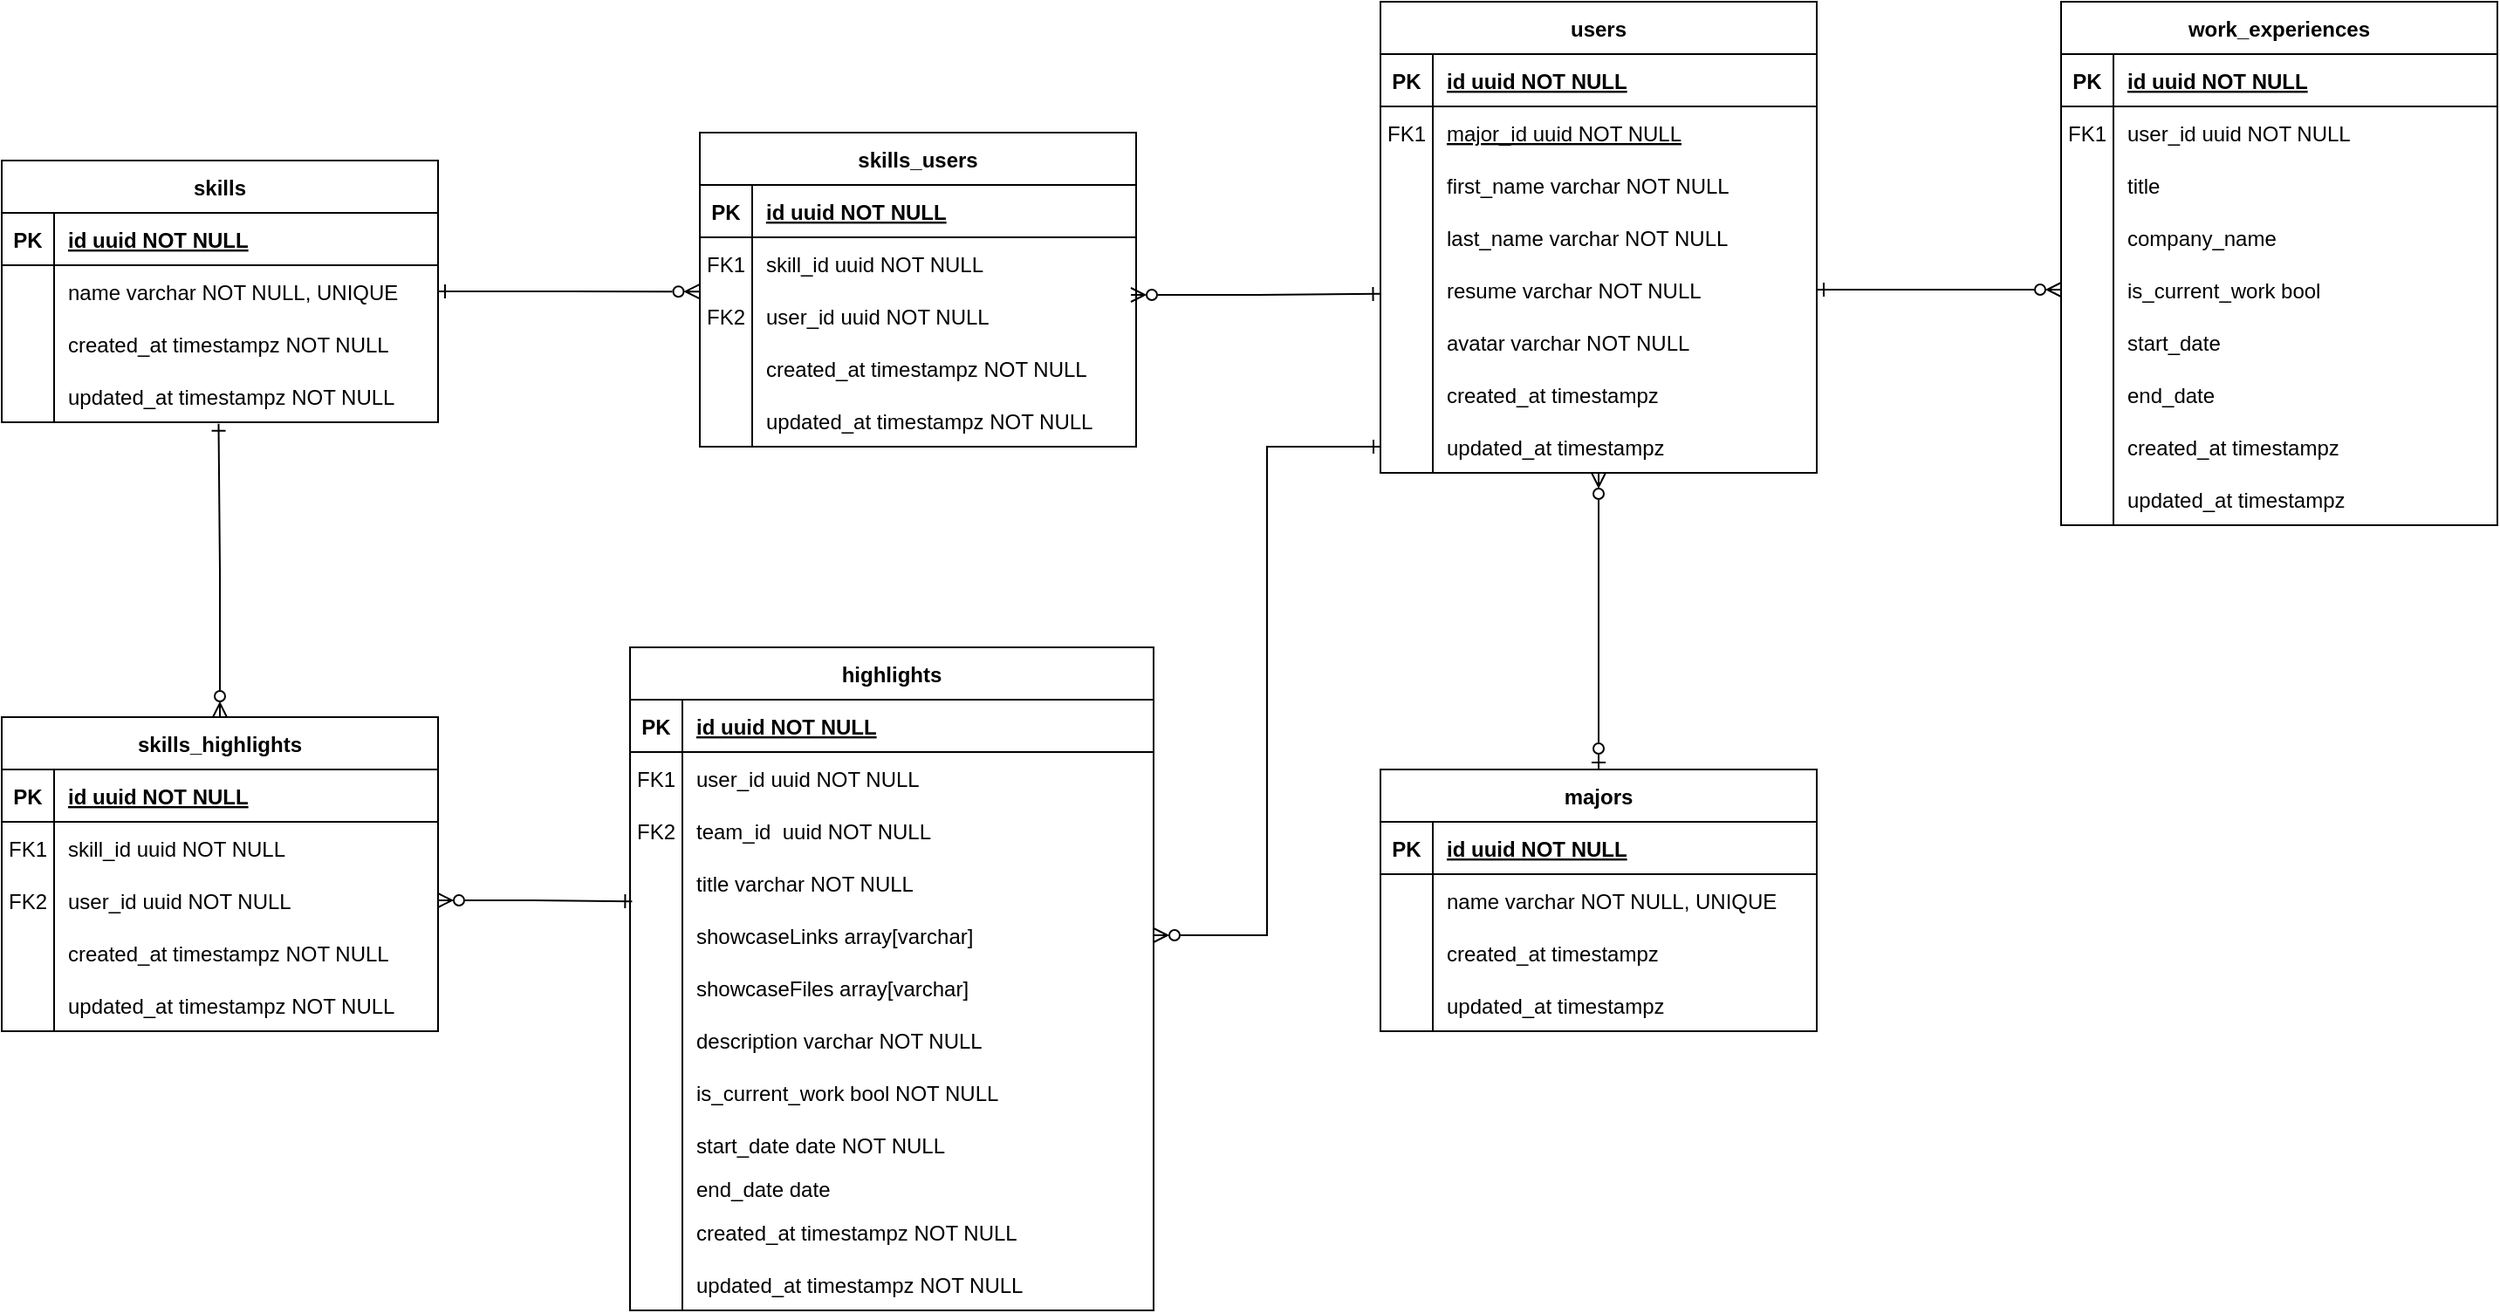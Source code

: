 <mxfile version="21.3.2" type="github">
  <diagram id="R2lEEEUBdFMjLlhIrx00" name="Page-1">
    <mxGraphModel dx="2302" dy="796" grid="1" gridSize="10" guides="1" tooltips="1" connect="1" arrows="1" fold="1" page="1" pageScale="1" pageWidth="850" pageHeight="1100" math="0" shadow="0" extFonts="Permanent Marker^https://fonts.googleapis.com/css?family=Permanent+Marker">
      <root>
        <mxCell id="0" />
        <mxCell id="1" parent="0" />
        <mxCell id="C-vyLk0tnHw3VtMMgP7b-23" value="users" style="shape=table;startSize=30;container=1;collapsible=1;childLayout=tableLayout;fixedRows=1;rowLines=0;fontStyle=1;align=center;resizeLast=1;" parent="1" vertex="1">
          <mxGeometry x="70" y="120" width="250" height="270" as="geometry" />
        </mxCell>
        <mxCell id="C-vyLk0tnHw3VtMMgP7b-24" value="" style="shape=partialRectangle;collapsible=0;dropTarget=0;pointerEvents=0;fillColor=none;points=[[0,0.5],[1,0.5]];portConstraint=eastwest;top=0;left=0;right=0;bottom=1;" parent="C-vyLk0tnHw3VtMMgP7b-23" vertex="1">
          <mxGeometry y="30" width="250" height="30" as="geometry" />
        </mxCell>
        <mxCell id="C-vyLk0tnHw3VtMMgP7b-25" value="PK" style="shape=partialRectangle;overflow=hidden;connectable=0;fillColor=none;top=0;left=0;bottom=0;right=0;fontStyle=1;" parent="C-vyLk0tnHw3VtMMgP7b-24" vertex="1">
          <mxGeometry width="30" height="30" as="geometry">
            <mxRectangle width="30" height="30" as="alternateBounds" />
          </mxGeometry>
        </mxCell>
        <mxCell id="C-vyLk0tnHw3VtMMgP7b-26" value="id uuid NOT NULL " style="shape=partialRectangle;overflow=hidden;connectable=0;fillColor=none;top=0;left=0;bottom=0;right=0;align=left;spacingLeft=6;fontStyle=5;" parent="C-vyLk0tnHw3VtMMgP7b-24" vertex="1">
          <mxGeometry x="30" width="220" height="30" as="geometry">
            <mxRectangle width="220" height="30" as="alternateBounds" />
          </mxGeometry>
        </mxCell>
        <mxCell id="C-vyLk0tnHw3VtMMgP7b-27" value="" style="shape=partialRectangle;collapsible=0;dropTarget=0;pointerEvents=0;fillColor=none;points=[[0,0.5],[1,0.5]];portConstraint=eastwest;top=0;left=0;right=0;bottom=0;" parent="C-vyLk0tnHw3VtMMgP7b-23" vertex="1">
          <mxGeometry y="60" width="250" height="30" as="geometry" />
        </mxCell>
        <mxCell id="C-vyLk0tnHw3VtMMgP7b-28" value="FK1" style="shape=partialRectangle;overflow=hidden;connectable=0;fillColor=none;top=0;left=0;bottom=0;right=0;" parent="C-vyLk0tnHw3VtMMgP7b-27" vertex="1">
          <mxGeometry width="30" height="30" as="geometry">
            <mxRectangle width="30" height="30" as="alternateBounds" />
          </mxGeometry>
        </mxCell>
        <mxCell id="C-vyLk0tnHw3VtMMgP7b-29" value="major_id uuid NOT NULL" style="shape=partialRectangle;overflow=hidden;connectable=0;fillColor=none;top=0;left=0;bottom=0;right=0;align=left;spacingLeft=6;fontStyle=4" parent="C-vyLk0tnHw3VtMMgP7b-27" vertex="1">
          <mxGeometry x="30" width="220" height="30" as="geometry">
            <mxRectangle width="220" height="30" as="alternateBounds" />
          </mxGeometry>
        </mxCell>
        <mxCell id="oxNqyyFU7LxyUwoNL6uG-31" value="" style="shape=partialRectangle;collapsible=0;dropTarget=0;pointerEvents=0;fillColor=none;points=[[0,0.5],[1,0.5]];portConstraint=eastwest;top=0;left=0;right=0;bottom=0;" parent="C-vyLk0tnHw3VtMMgP7b-23" vertex="1">
          <mxGeometry y="90" width="250" height="30" as="geometry" />
        </mxCell>
        <mxCell id="oxNqyyFU7LxyUwoNL6uG-32" value="" style="shape=partialRectangle;overflow=hidden;connectable=0;fillColor=none;top=0;left=0;bottom=0;right=0;" parent="oxNqyyFU7LxyUwoNL6uG-31" vertex="1">
          <mxGeometry width="30" height="30" as="geometry">
            <mxRectangle width="30" height="30" as="alternateBounds" />
          </mxGeometry>
        </mxCell>
        <mxCell id="oxNqyyFU7LxyUwoNL6uG-33" value="first_name varchar NOT NULL" style="shape=partialRectangle;overflow=hidden;connectable=0;fillColor=none;top=0;left=0;bottom=0;right=0;align=left;spacingLeft=6;" parent="oxNqyyFU7LxyUwoNL6uG-31" vertex="1">
          <mxGeometry x="30" width="220" height="30" as="geometry">
            <mxRectangle width="220" height="30" as="alternateBounds" />
          </mxGeometry>
        </mxCell>
        <mxCell id="oxNqyyFU7LxyUwoNL6uG-16" value="" style="shape=partialRectangle;collapsible=0;dropTarget=0;pointerEvents=0;fillColor=none;points=[[0,0.5],[1,0.5]];portConstraint=eastwest;top=0;left=0;right=0;bottom=0;" parent="C-vyLk0tnHw3VtMMgP7b-23" vertex="1">
          <mxGeometry y="120" width="250" height="30" as="geometry" />
        </mxCell>
        <mxCell id="oxNqyyFU7LxyUwoNL6uG-17" value="" style="shape=partialRectangle;overflow=hidden;connectable=0;fillColor=none;top=0;left=0;bottom=0;right=0;" parent="oxNqyyFU7LxyUwoNL6uG-16" vertex="1">
          <mxGeometry width="30" height="30" as="geometry">
            <mxRectangle width="30" height="30" as="alternateBounds" />
          </mxGeometry>
        </mxCell>
        <mxCell id="oxNqyyFU7LxyUwoNL6uG-18" value="last_name varchar NOT NULL" style="shape=partialRectangle;overflow=hidden;connectable=0;fillColor=none;top=0;left=0;bottom=0;right=0;align=left;spacingLeft=6;" parent="oxNqyyFU7LxyUwoNL6uG-16" vertex="1">
          <mxGeometry x="30" width="220" height="30" as="geometry">
            <mxRectangle width="220" height="30" as="alternateBounds" />
          </mxGeometry>
        </mxCell>
        <mxCell id="oxNqyyFU7LxyUwoNL6uG-19" value="" style="shape=partialRectangle;collapsible=0;dropTarget=0;pointerEvents=0;fillColor=none;points=[[0,0.5],[1,0.5]];portConstraint=eastwest;top=0;left=0;right=0;bottom=0;" parent="C-vyLk0tnHw3VtMMgP7b-23" vertex="1">
          <mxGeometry y="150" width="250" height="30" as="geometry" />
        </mxCell>
        <mxCell id="oxNqyyFU7LxyUwoNL6uG-20" value="" style="shape=partialRectangle;overflow=hidden;connectable=0;fillColor=none;top=0;left=0;bottom=0;right=0;" parent="oxNqyyFU7LxyUwoNL6uG-19" vertex="1">
          <mxGeometry width="30" height="30" as="geometry">
            <mxRectangle width="30" height="30" as="alternateBounds" />
          </mxGeometry>
        </mxCell>
        <mxCell id="oxNqyyFU7LxyUwoNL6uG-21" value="resume varchar NOT NULL" style="shape=partialRectangle;overflow=hidden;connectable=0;fillColor=none;top=0;left=0;bottom=0;right=0;align=left;spacingLeft=6;" parent="oxNqyyFU7LxyUwoNL6uG-19" vertex="1">
          <mxGeometry x="30" width="220" height="30" as="geometry">
            <mxRectangle width="220" height="30" as="alternateBounds" />
          </mxGeometry>
        </mxCell>
        <mxCell id="oxNqyyFU7LxyUwoNL6uG-22" value="" style="shape=partialRectangle;collapsible=0;dropTarget=0;pointerEvents=0;fillColor=none;points=[[0,0.5],[1,0.5]];portConstraint=eastwest;top=0;left=0;right=0;bottom=0;" parent="C-vyLk0tnHw3VtMMgP7b-23" vertex="1">
          <mxGeometry y="180" width="250" height="30" as="geometry" />
        </mxCell>
        <mxCell id="oxNqyyFU7LxyUwoNL6uG-23" value="" style="shape=partialRectangle;overflow=hidden;connectable=0;fillColor=none;top=0;left=0;bottom=0;right=0;" parent="oxNqyyFU7LxyUwoNL6uG-22" vertex="1">
          <mxGeometry width="30" height="30" as="geometry">
            <mxRectangle width="30" height="30" as="alternateBounds" />
          </mxGeometry>
        </mxCell>
        <mxCell id="oxNqyyFU7LxyUwoNL6uG-24" value="avatar varchar NOT NULL" style="shape=partialRectangle;overflow=hidden;connectable=0;fillColor=none;top=0;left=0;bottom=0;right=0;align=left;spacingLeft=6;" parent="oxNqyyFU7LxyUwoNL6uG-22" vertex="1">
          <mxGeometry x="30" width="220" height="30" as="geometry">
            <mxRectangle width="220" height="30" as="alternateBounds" />
          </mxGeometry>
        </mxCell>
        <mxCell id="oxNqyyFU7LxyUwoNL6uG-25" value="" style="shape=partialRectangle;collapsible=0;dropTarget=0;pointerEvents=0;fillColor=none;points=[[0,0.5],[1,0.5]];portConstraint=eastwest;top=0;left=0;right=0;bottom=0;" parent="C-vyLk0tnHw3VtMMgP7b-23" vertex="1">
          <mxGeometry y="210" width="250" height="30" as="geometry" />
        </mxCell>
        <mxCell id="oxNqyyFU7LxyUwoNL6uG-26" value="" style="shape=partialRectangle;overflow=hidden;connectable=0;fillColor=none;top=0;left=0;bottom=0;right=0;" parent="oxNqyyFU7LxyUwoNL6uG-25" vertex="1">
          <mxGeometry width="30" height="30" as="geometry">
            <mxRectangle width="30" height="30" as="alternateBounds" />
          </mxGeometry>
        </mxCell>
        <mxCell id="oxNqyyFU7LxyUwoNL6uG-27" value="created_at timestampz" style="shape=partialRectangle;overflow=hidden;connectable=0;fillColor=none;top=0;left=0;bottom=0;right=0;align=left;spacingLeft=6;" parent="oxNqyyFU7LxyUwoNL6uG-25" vertex="1">
          <mxGeometry x="30" width="220" height="30" as="geometry">
            <mxRectangle width="220" height="30" as="alternateBounds" />
          </mxGeometry>
        </mxCell>
        <mxCell id="oxNqyyFU7LxyUwoNL6uG-28" value="" style="shape=partialRectangle;collapsible=0;dropTarget=0;pointerEvents=0;fillColor=none;points=[[0,0.5],[1,0.5]];portConstraint=eastwest;top=0;left=0;right=0;bottom=0;" parent="C-vyLk0tnHw3VtMMgP7b-23" vertex="1">
          <mxGeometry y="240" width="250" height="30" as="geometry" />
        </mxCell>
        <mxCell id="oxNqyyFU7LxyUwoNL6uG-29" value="" style="shape=partialRectangle;overflow=hidden;connectable=0;fillColor=none;top=0;left=0;bottom=0;right=0;" parent="oxNqyyFU7LxyUwoNL6uG-28" vertex="1">
          <mxGeometry width="30" height="30" as="geometry">
            <mxRectangle width="30" height="30" as="alternateBounds" />
          </mxGeometry>
        </mxCell>
        <mxCell id="oxNqyyFU7LxyUwoNL6uG-30" value="updated_at timestampz" style="shape=partialRectangle;overflow=hidden;connectable=0;fillColor=none;top=0;left=0;bottom=0;right=0;align=left;spacingLeft=6;" parent="oxNqyyFU7LxyUwoNL6uG-28" vertex="1">
          <mxGeometry x="30" width="220" height="30" as="geometry">
            <mxRectangle width="220" height="30" as="alternateBounds" />
          </mxGeometry>
        </mxCell>
        <mxCell id="oxNqyyFU7LxyUwoNL6uG-8" style="edgeStyle=orthogonalEdgeStyle;rounded=0;orthogonalLoop=1;jettySize=auto;html=1;exitX=0.5;exitY=0;exitDx=0;exitDy=0;entryX=0.5;entryY=1;entryDx=0;entryDy=0;endArrow=ERzeroToMany;endFill=0;startArrow=ERzeroToOne;startFill=0;" parent="1" source="oxNqyyFU7LxyUwoNL6uG-1" target="C-vyLk0tnHw3VtMMgP7b-23" edge="1">
          <mxGeometry relative="1" as="geometry" />
        </mxCell>
        <mxCell id="oxNqyyFU7LxyUwoNL6uG-1" value="majors" style="shape=table;startSize=30;container=1;collapsible=1;childLayout=tableLayout;fixedRows=1;rowLines=0;fontStyle=1;align=center;resizeLast=1;" parent="1" vertex="1">
          <mxGeometry x="70" y="560" width="250" height="150" as="geometry" />
        </mxCell>
        <mxCell id="oxNqyyFU7LxyUwoNL6uG-2" value="" style="shape=partialRectangle;collapsible=0;dropTarget=0;pointerEvents=0;fillColor=none;points=[[0,0.5],[1,0.5]];portConstraint=eastwest;top=0;left=0;right=0;bottom=1;" parent="oxNqyyFU7LxyUwoNL6uG-1" vertex="1">
          <mxGeometry y="30" width="250" height="30" as="geometry" />
        </mxCell>
        <mxCell id="oxNqyyFU7LxyUwoNL6uG-3" value="PK" style="shape=partialRectangle;overflow=hidden;connectable=0;fillColor=none;top=0;left=0;bottom=0;right=0;fontStyle=1;" parent="oxNqyyFU7LxyUwoNL6uG-2" vertex="1">
          <mxGeometry width="30" height="30" as="geometry">
            <mxRectangle width="30" height="30" as="alternateBounds" />
          </mxGeometry>
        </mxCell>
        <mxCell id="oxNqyyFU7LxyUwoNL6uG-4" value="id uuid NOT NULL " style="shape=partialRectangle;overflow=hidden;connectable=0;fillColor=none;top=0;left=0;bottom=0;right=0;align=left;spacingLeft=6;fontStyle=5;" parent="oxNqyyFU7LxyUwoNL6uG-2" vertex="1">
          <mxGeometry x="30" width="220" height="30" as="geometry">
            <mxRectangle width="220" height="30" as="alternateBounds" />
          </mxGeometry>
        </mxCell>
        <mxCell id="oxNqyyFU7LxyUwoNL6uG-5" value="" style="shape=partialRectangle;collapsible=0;dropTarget=0;pointerEvents=0;fillColor=none;points=[[0,0.5],[1,0.5]];portConstraint=eastwest;top=0;left=0;right=0;bottom=0;" parent="oxNqyyFU7LxyUwoNL6uG-1" vertex="1">
          <mxGeometry y="60" width="250" height="30" as="geometry" />
        </mxCell>
        <mxCell id="oxNqyyFU7LxyUwoNL6uG-6" value="" style="shape=partialRectangle;overflow=hidden;connectable=0;fillColor=none;top=0;left=0;bottom=0;right=0;" parent="oxNqyyFU7LxyUwoNL6uG-5" vertex="1">
          <mxGeometry width="30" height="30" as="geometry">
            <mxRectangle width="30" height="30" as="alternateBounds" />
          </mxGeometry>
        </mxCell>
        <mxCell id="oxNqyyFU7LxyUwoNL6uG-7" value="name varchar NOT NULL, UNIQUE" style="shape=partialRectangle;overflow=hidden;connectable=0;fillColor=none;top=0;left=0;bottom=0;right=0;align=left;spacingLeft=6;" parent="oxNqyyFU7LxyUwoNL6uG-5" vertex="1">
          <mxGeometry x="30" width="220" height="30" as="geometry">
            <mxRectangle width="220" height="30" as="alternateBounds" />
          </mxGeometry>
        </mxCell>
        <mxCell id="oxNqyyFU7LxyUwoNL6uG-34" value="" style="shape=partialRectangle;collapsible=0;dropTarget=0;pointerEvents=0;fillColor=none;points=[[0,0.5],[1,0.5]];portConstraint=eastwest;top=0;left=0;right=0;bottom=0;" parent="oxNqyyFU7LxyUwoNL6uG-1" vertex="1">
          <mxGeometry y="90" width="250" height="30" as="geometry" />
        </mxCell>
        <mxCell id="oxNqyyFU7LxyUwoNL6uG-35" value="" style="shape=partialRectangle;overflow=hidden;connectable=0;fillColor=none;top=0;left=0;bottom=0;right=0;" parent="oxNqyyFU7LxyUwoNL6uG-34" vertex="1">
          <mxGeometry width="30" height="30" as="geometry">
            <mxRectangle width="30" height="30" as="alternateBounds" />
          </mxGeometry>
        </mxCell>
        <mxCell id="oxNqyyFU7LxyUwoNL6uG-36" value="created_at timestampz" style="shape=partialRectangle;overflow=hidden;connectable=0;fillColor=none;top=0;left=0;bottom=0;right=0;align=left;spacingLeft=6;" parent="oxNqyyFU7LxyUwoNL6uG-34" vertex="1">
          <mxGeometry x="30" width="220" height="30" as="geometry">
            <mxRectangle width="220" height="30" as="alternateBounds" />
          </mxGeometry>
        </mxCell>
        <mxCell id="oxNqyyFU7LxyUwoNL6uG-37" value="" style="shape=partialRectangle;collapsible=0;dropTarget=0;pointerEvents=0;fillColor=none;points=[[0,0.5],[1,0.5]];portConstraint=eastwest;top=0;left=0;right=0;bottom=0;" parent="oxNqyyFU7LxyUwoNL6uG-1" vertex="1">
          <mxGeometry y="120" width="250" height="30" as="geometry" />
        </mxCell>
        <mxCell id="oxNqyyFU7LxyUwoNL6uG-38" value="" style="shape=partialRectangle;overflow=hidden;connectable=0;fillColor=none;top=0;left=0;bottom=0;right=0;" parent="oxNqyyFU7LxyUwoNL6uG-37" vertex="1">
          <mxGeometry width="30" height="30" as="geometry">
            <mxRectangle width="30" height="30" as="alternateBounds" />
          </mxGeometry>
        </mxCell>
        <mxCell id="oxNqyyFU7LxyUwoNL6uG-39" value="updated_at timestampz" style="shape=partialRectangle;overflow=hidden;connectable=0;fillColor=none;top=0;left=0;bottom=0;right=0;align=left;spacingLeft=6;" parent="oxNqyyFU7LxyUwoNL6uG-37" vertex="1">
          <mxGeometry x="30" width="220" height="30" as="geometry">
            <mxRectangle width="220" height="30" as="alternateBounds" />
          </mxGeometry>
        </mxCell>
        <mxCell id="oxNqyyFU7LxyUwoNL6uG-13" value="" style="shape=partialRectangle;collapsible=0;dropTarget=0;pointerEvents=0;fillColor=none;points=[[0,0.5],[1,0.5]];portConstraint=eastwest;top=0;left=0;right=0;bottom=0;" parent="1" vertex="1">
          <mxGeometry x="70" y="210" width="250" height="30" as="geometry" />
        </mxCell>
        <mxCell id="oxNqyyFU7LxyUwoNL6uG-14" value="" style="shape=partialRectangle;overflow=hidden;connectable=0;fillColor=none;top=0;left=0;bottom=0;right=0;" parent="oxNqyyFU7LxyUwoNL6uG-13" vertex="1">
          <mxGeometry width="30" height="30" as="geometry">
            <mxRectangle width="30" height="30" as="alternateBounds" />
          </mxGeometry>
        </mxCell>
        <mxCell id="oxNqyyFU7LxyUwoNL6uG-40" value="work_experiences" style="shape=table;startSize=30;container=1;collapsible=1;childLayout=tableLayout;fixedRows=1;rowLines=0;fontStyle=1;align=center;resizeLast=1;" parent="1" vertex="1">
          <mxGeometry x="460" y="120" width="250" height="300" as="geometry" />
        </mxCell>
        <mxCell id="oxNqyyFU7LxyUwoNL6uG-41" value="" style="shape=partialRectangle;collapsible=0;dropTarget=0;pointerEvents=0;fillColor=none;points=[[0,0.5],[1,0.5]];portConstraint=eastwest;top=0;left=0;right=0;bottom=1;" parent="oxNqyyFU7LxyUwoNL6uG-40" vertex="1">
          <mxGeometry y="30" width="250" height="30" as="geometry" />
        </mxCell>
        <mxCell id="oxNqyyFU7LxyUwoNL6uG-42" value="PK" style="shape=partialRectangle;overflow=hidden;connectable=0;fillColor=none;top=0;left=0;bottom=0;right=0;fontStyle=1;" parent="oxNqyyFU7LxyUwoNL6uG-41" vertex="1">
          <mxGeometry width="30" height="30" as="geometry">
            <mxRectangle width="30" height="30" as="alternateBounds" />
          </mxGeometry>
        </mxCell>
        <mxCell id="oxNqyyFU7LxyUwoNL6uG-43" value="id uuid NOT NULL " style="shape=partialRectangle;overflow=hidden;connectable=0;fillColor=none;top=0;left=0;bottom=0;right=0;align=left;spacingLeft=6;fontStyle=5;" parent="oxNqyyFU7LxyUwoNL6uG-41" vertex="1">
          <mxGeometry x="30" width="220" height="30" as="geometry">
            <mxRectangle width="220" height="30" as="alternateBounds" />
          </mxGeometry>
        </mxCell>
        <mxCell id="oxNqyyFU7LxyUwoNL6uG-44" value="" style="shape=partialRectangle;collapsible=0;dropTarget=0;pointerEvents=0;fillColor=none;points=[[0,0.5],[1,0.5]];portConstraint=eastwest;top=0;left=0;right=0;bottom=0;" parent="oxNqyyFU7LxyUwoNL6uG-40" vertex="1">
          <mxGeometry y="60" width="250" height="30" as="geometry" />
        </mxCell>
        <mxCell id="oxNqyyFU7LxyUwoNL6uG-45" value="FK1" style="shape=partialRectangle;overflow=hidden;connectable=0;fillColor=none;top=0;left=0;bottom=0;right=0;" parent="oxNqyyFU7LxyUwoNL6uG-44" vertex="1">
          <mxGeometry width="30" height="30" as="geometry">
            <mxRectangle width="30" height="30" as="alternateBounds" />
          </mxGeometry>
        </mxCell>
        <mxCell id="oxNqyyFU7LxyUwoNL6uG-46" value="user_id uuid NOT NULL" style="shape=partialRectangle;overflow=hidden;connectable=0;fillColor=none;top=0;left=0;bottom=0;right=0;align=left;spacingLeft=6;" parent="oxNqyyFU7LxyUwoNL6uG-44" vertex="1">
          <mxGeometry x="30" width="220" height="30" as="geometry">
            <mxRectangle width="220" height="30" as="alternateBounds" />
          </mxGeometry>
        </mxCell>
        <mxCell id="oxNqyyFU7LxyUwoNL6uG-53" value="" style="shape=partialRectangle;collapsible=0;dropTarget=0;pointerEvents=0;fillColor=none;points=[[0,0.5],[1,0.5]];portConstraint=eastwest;top=0;left=0;right=0;bottom=0;" parent="oxNqyyFU7LxyUwoNL6uG-40" vertex="1">
          <mxGeometry y="90" width="250" height="30" as="geometry" />
        </mxCell>
        <mxCell id="oxNqyyFU7LxyUwoNL6uG-54" value="" style="shape=partialRectangle;overflow=hidden;connectable=0;fillColor=none;top=0;left=0;bottom=0;right=0;" parent="oxNqyyFU7LxyUwoNL6uG-53" vertex="1">
          <mxGeometry width="30" height="30" as="geometry">
            <mxRectangle width="30" height="30" as="alternateBounds" />
          </mxGeometry>
        </mxCell>
        <mxCell id="oxNqyyFU7LxyUwoNL6uG-55" value="title " style="shape=partialRectangle;overflow=hidden;connectable=0;fillColor=none;top=0;left=0;bottom=0;right=0;align=left;spacingLeft=6;" parent="oxNqyyFU7LxyUwoNL6uG-53" vertex="1">
          <mxGeometry x="30" width="220" height="30" as="geometry">
            <mxRectangle width="220" height="30" as="alternateBounds" />
          </mxGeometry>
        </mxCell>
        <mxCell id="oxNqyyFU7LxyUwoNL6uG-56" value="" style="shape=partialRectangle;collapsible=0;dropTarget=0;pointerEvents=0;fillColor=none;points=[[0,0.5],[1,0.5]];portConstraint=eastwest;top=0;left=0;right=0;bottom=0;" parent="oxNqyyFU7LxyUwoNL6uG-40" vertex="1">
          <mxGeometry y="120" width="250" height="30" as="geometry" />
        </mxCell>
        <mxCell id="oxNqyyFU7LxyUwoNL6uG-57" value="" style="shape=partialRectangle;overflow=hidden;connectable=0;fillColor=none;top=0;left=0;bottom=0;right=0;" parent="oxNqyyFU7LxyUwoNL6uG-56" vertex="1">
          <mxGeometry width="30" height="30" as="geometry">
            <mxRectangle width="30" height="30" as="alternateBounds" />
          </mxGeometry>
        </mxCell>
        <mxCell id="oxNqyyFU7LxyUwoNL6uG-58" value="company_name" style="shape=partialRectangle;overflow=hidden;connectable=0;fillColor=none;top=0;left=0;bottom=0;right=0;align=left;spacingLeft=6;" parent="oxNqyyFU7LxyUwoNL6uG-56" vertex="1">
          <mxGeometry x="30" width="220" height="30" as="geometry">
            <mxRectangle width="220" height="30" as="alternateBounds" />
          </mxGeometry>
        </mxCell>
        <mxCell id="oxNqyyFU7LxyUwoNL6uG-59" value="" style="shape=partialRectangle;collapsible=0;dropTarget=0;pointerEvents=0;fillColor=none;points=[[0,0.5],[1,0.5]];portConstraint=eastwest;top=0;left=0;right=0;bottom=0;" parent="oxNqyyFU7LxyUwoNL6uG-40" vertex="1">
          <mxGeometry y="150" width="250" height="30" as="geometry" />
        </mxCell>
        <mxCell id="oxNqyyFU7LxyUwoNL6uG-60" value="" style="shape=partialRectangle;overflow=hidden;connectable=0;fillColor=none;top=0;left=0;bottom=0;right=0;" parent="oxNqyyFU7LxyUwoNL6uG-59" vertex="1">
          <mxGeometry width="30" height="30" as="geometry">
            <mxRectangle width="30" height="30" as="alternateBounds" />
          </mxGeometry>
        </mxCell>
        <mxCell id="oxNqyyFU7LxyUwoNL6uG-61" value="is_current_work bool" style="shape=partialRectangle;overflow=hidden;connectable=0;fillColor=none;top=0;left=0;bottom=0;right=0;align=left;spacingLeft=6;" parent="oxNqyyFU7LxyUwoNL6uG-59" vertex="1">
          <mxGeometry x="30" width="220" height="30" as="geometry">
            <mxRectangle width="220" height="30" as="alternateBounds" />
          </mxGeometry>
        </mxCell>
        <mxCell id="oxNqyyFU7LxyUwoNL6uG-62" value="" style="shape=partialRectangle;collapsible=0;dropTarget=0;pointerEvents=0;fillColor=none;points=[[0,0.5],[1,0.5]];portConstraint=eastwest;top=0;left=0;right=0;bottom=0;" parent="oxNqyyFU7LxyUwoNL6uG-40" vertex="1">
          <mxGeometry y="180" width="250" height="30" as="geometry" />
        </mxCell>
        <mxCell id="oxNqyyFU7LxyUwoNL6uG-63" value="" style="shape=partialRectangle;overflow=hidden;connectable=0;fillColor=none;top=0;left=0;bottom=0;right=0;" parent="oxNqyyFU7LxyUwoNL6uG-62" vertex="1">
          <mxGeometry width="30" height="30" as="geometry">
            <mxRectangle width="30" height="30" as="alternateBounds" />
          </mxGeometry>
        </mxCell>
        <mxCell id="oxNqyyFU7LxyUwoNL6uG-64" value="start_date" style="shape=partialRectangle;overflow=hidden;connectable=0;fillColor=none;top=0;left=0;bottom=0;right=0;align=left;spacingLeft=6;" parent="oxNqyyFU7LxyUwoNL6uG-62" vertex="1">
          <mxGeometry x="30" width="220" height="30" as="geometry">
            <mxRectangle width="220" height="30" as="alternateBounds" />
          </mxGeometry>
        </mxCell>
        <mxCell id="oxNqyyFU7LxyUwoNL6uG-65" value="" style="shape=partialRectangle;collapsible=0;dropTarget=0;pointerEvents=0;fillColor=none;points=[[0,0.5],[1,0.5]];portConstraint=eastwest;top=0;left=0;right=0;bottom=0;" parent="oxNqyyFU7LxyUwoNL6uG-40" vertex="1">
          <mxGeometry y="210" width="250" height="30" as="geometry" />
        </mxCell>
        <mxCell id="oxNqyyFU7LxyUwoNL6uG-66" value="" style="shape=partialRectangle;overflow=hidden;connectable=0;fillColor=none;top=0;left=0;bottom=0;right=0;" parent="oxNqyyFU7LxyUwoNL6uG-65" vertex="1">
          <mxGeometry width="30" height="30" as="geometry">
            <mxRectangle width="30" height="30" as="alternateBounds" />
          </mxGeometry>
        </mxCell>
        <mxCell id="oxNqyyFU7LxyUwoNL6uG-67" value="end_date" style="shape=partialRectangle;overflow=hidden;connectable=0;fillColor=none;top=0;left=0;bottom=0;right=0;align=left;spacingLeft=6;" parent="oxNqyyFU7LxyUwoNL6uG-65" vertex="1">
          <mxGeometry x="30" width="220" height="30" as="geometry">
            <mxRectangle width="220" height="30" as="alternateBounds" />
          </mxGeometry>
        </mxCell>
        <mxCell id="oxNqyyFU7LxyUwoNL6uG-47" value="" style="shape=partialRectangle;collapsible=0;dropTarget=0;pointerEvents=0;fillColor=none;points=[[0,0.5],[1,0.5]];portConstraint=eastwest;top=0;left=0;right=0;bottom=0;" parent="oxNqyyFU7LxyUwoNL6uG-40" vertex="1">
          <mxGeometry y="240" width="250" height="30" as="geometry" />
        </mxCell>
        <mxCell id="oxNqyyFU7LxyUwoNL6uG-48" value="" style="shape=partialRectangle;overflow=hidden;connectable=0;fillColor=none;top=0;left=0;bottom=0;right=0;" parent="oxNqyyFU7LxyUwoNL6uG-47" vertex="1">
          <mxGeometry width="30" height="30" as="geometry">
            <mxRectangle width="30" height="30" as="alternateBounds" />
          </mxGeometry>
        </mxCell>
        <mxCell id="oxNqyyFU7LxyUwoNL6uG-49" value="created_at timestampz" style="shape=partialRectangle;overflow=hidden;connectable=0;fillColor=none;top=0;left=0;bottom=0;right=0;align=left;spacingLeft=6;" parent="oxNqyyFU7LxyUwoNL6uG-47" vertex="1">
          <mxGeometry x="30" width="220" height="30" as="geometry">
            <mxRectangle width="220" height="30" as="alternateBounds" />
          </mxGeometry>
        </mxCell>
        <mxCell id="oxNqyyFU7LxyUwoNL6uG-50" value="" style="shape=partialRectangle;collapsible=0;dropTarget=0;pointerEvents=0;fillColor=none;points=[[0,0.5],[1,0.5]];portConstraint=eastwest;top=0;left=0;right=0;bottom=0;" parent="oxNqyyFU7LxyUwoNL6uG-40" vertex="1">
          <mxGeometry y="270" width="250" height="30" as="geometry" />
        </mxCell>
        <mxCell id="oxNqyyFU7LxyUwoNL6uG-51" value="" style="shape=partialRectangle;overflow=hidden;connectable=0;fillColor=none;top=0;left=0;bottom=0;right=0;" parent="oxNqyyFU7LxyUwoNL6uG-50" vertex="1">
          <mxGeometry width="30" height="30" as="geometry">
            <mxRectangle width="30" height="30" as="alternateBounds" />
          </mxGeometry>
        </mxCell>
        <mxCell id="oxNqyyFU7LxyUwoNL6uG-52" value="updated_at timestampz" style="shape=partialRectangle;overflow=hidden;connectable=0;fillColor=none;top=0;left=0;bottom=0;right=0;align=left;spacingLeft=6;" parent="oxNqyyFU7LxyUwoNL6uG-50" vertex="1">
          <mxGeometry x="30" width="220" height="30" as="geometry">
            <mxRectangle width="220" height="30" as="alternateBounds" />
          </mxGeometry>
        </mxCell>
        <mxCell id="1kd2s9Zf8NLZzfcmTNfR-14" value="skills" style="shape=table;startSize=30;container=1;collapsible=1;childLayout=tableLayout;fixedRows=1;rowLines=0;fontStyle=1;align=center;resizeLast=1;" vertex="1" parent="1">
          <mxGeometry x="-720" y="211" width="250" height="150" as="geometry" />
        </mxCell>
        <mxCell id="1kd2s9Zf8NLZzfcmTNfR-15" value="" style="shape=partialRectangle;collapsible=0;dropTarget=0;pointerEvents=0;fillColor=none;points=[[0,0.5],[1,0.5]];portConstraint=eastwest;top=0;left=0;right=0;bottom=1;" vertex="1" parent="1kd2s9Zf8NLZzfcmTNfR-14">
          <mxGeometry y="30" width="250" height="30" as="geometry" />
        </mxCell>
        <mxCell id="1kd2s9Zf8NLZzfcmTNfR-16" value="PK" style="shape=partialRectangle;overflow=hidden;connectable=0;fillColor=none;top=0;left=0;bottom=0;right=0;fontStyle=1;" vertex="1" parent="1kd2s9Zf8NLZzfcmTNfR-15">
          <mxGeometry width="30" height="30" as="geometry">
            <mxRectangle width="30" height="30" as="alternateBounds" />
          </mxGeometry>
        </mxCell>
        <mxCell id="1kd2s9Zf8NLZzfcmTNfR-17" value="id uuid NOT NULL " style="shape=partialRectangle;overflow=hidden;connectable=0;fillColor=none;top=0;left=0;bottom=0;right=0;align=left;spacingLeft=6;fontStyle=5;" vertex="1" parent="1kd2s9Zf8NLZzfcmTNfR-15">
          <mxGeometry x="30" width="220" height="30" as="geometry">
            <mxRectangle width="220" height="30" as="alternateBounds" />
          </mxGeometry>
        </mxCell>
        <mxCell id="1kd2s9Zf8NLZzfcmTNfR-18" value="" style="shape=partialRectangle;collapsible=0;dropTarget=0;pointerEvents=0;fillColor=none;points=[[0,0.5],[1,0.5]];portConstraint=eastwest;top=0;left=0;right=0;bottom=0;" vertex="1" parent="1kd2s9Zf8NLZzfcmTNfR-14">
          <mxGeometry y="60" width="250" height="30" as="geometry" />
        </mxCell>
        <mxCell id="1kd2s9Zf8NLZzfcmTNfR-19" value="" style="shape=partialRectangle;overflow=hidden;connectable=0;fillColor=none;top=0;left=0;bottom=0;right=0;" vertex="1" parent="1kd2s9Zf8NLZzfcmTNfR-18">
          <mxGeometry width="30" height="30" as="geometry">
            <mxRectangle width="30" height="30" as="alternateBounds" />
          </mxGeometry>
        </mxCell>
        <mxCell id="1kd2s9Zf8NLZzfcmTNfR-20" value="name varchar NOT NULL, UNIQUE" style="shape=partialRectangle;overflow=hidden;connectable=0;fillColor=none;top=0;left=0;bottom=0;right=0;align=left;spacingLeft=6;" vertex="1" parent="1kd2s9Zf8NLZzfcmTNfR-18">
          <mxGeometry x="30" width="220" height="30" as="geometry">
            <mxRectangle width="220" height="30" as="alternateBounds" />
          </mxGeometry>
        </mxCell>
        <mxCell id="1kd2s9Zf8NLZzfcmTNfR-21" value="" style="shape=partialRectangle;collapsible=0;dropTarget=0;pointerEvents=0;fillColor=none;points=[[0,0.5],[1,0.5]];portConstraint=eastwest;top=0;left=0;right=0;bottom=0;" vertex="1" parent="1kd2s9Zf8NLZzfcmTNfR-14">
          <mxGeometry y="90" width="250" height="30" as="geometry" />
        </mxCell>
        <mxCell id="1kd2s9Zf8NLZzfcmTNfR-22" value="" style="shape=partialRectangle;overflow=hidden;connectable=0;fillColor=none;top=0;left=0;bottom=0;right=0;" vertex="1" parent="1kd2s9Zf8NLZzfcmTNfR-21">
          <mxGeometry width="30" height="30" as="geometry">
            <mxRectangle width="30" height="30" as="alternateBounds" />
          </mxGeometry>
        </mxCell>
        <mxCell id="1kd2s9Zf8NLZzfcmTNfR-23" value="created_at timestampz NOT NULL" style="shape=partialRectangle;overflow=hidden;connectable=0;fillColor=none;top=0;left=0;bottom=0;right=0;align=left;spacingLeft=6;" vertex="1" parent="1kd2s9Zf8NLZzfcmTNfR-21">
          <mxGeometry x="30" width="220" height="30" as="geometry">
            <mxRectangle width="220" height="30" as="alternateBounds" />
          </mxGeometry>
        </mxCell>
        <mxCell id="1kd2s9Zf8NLZzfcmTNfR-24" value="" style="shape=partialRectangle;collapsible=0;dropTarget=0;pointerEvents=0;fillColor=none;points=[[0,0.5],[1,0.5]];portConstraint=eastwest;top=0;left=0;right=0;bottom=0;" vertex="1" parent="1kd2s9Zf8NLZzfcmTNfR-14">
          <mxGeometry y="120" width="250" height="30" as="geometry" />
        </mxCell>
        <mxCell id="1kd2s9Zf8NLZzfcmTNfR-25" value="" style="shape=partialRectangle;overflow=hidden;connectable=0;fillColor=none;top=0;left=0;bottom=0;right=0;" vertex="1" parent="1kd2s9Zf8NLZzfcmTNfR-24">
          <mxGeometry width="30" height="30" as="geometry">
            <mxRectangle width="30" height="30" as="alternateBounds" />
          </mxGeometry>
        </mxCell>
        <mxCell id="1kd2s9Zf8NLZzfcmTNfR-26" value="updated_at timestampz NOT NULL" style="shape=partialRectangle;overflow=hidden;connectable=0;fillColor=none;top=0;left=0;bottom=0;right=0;align=left;spacingLeft=6;" vertex="1" parent="1kd2s9Zf8NLZzfcmTNfR-24">
          <mxGeometry x="30" width="220" height="30" as="geometry">
            <mxRectangle width="220" height="30" as="alternateBounds" />
          </mxGeometry>
        </mxCell>
        <mxCell id="1kd2s9Zf8NLZzfcmTNfR-27" value="skills_users" style="shape=table;startSize=30;container=1;collapsible=1;childLayout=tableLayout;fixedRows=1;rowLines=0;fontStyle=1;align=center;resizeLast=1;" vertex="1" parent="1">
          <mxGeometry x="-320" y="195" width="250" height="180" as="geometry" />
        </mxCell>
        <mxCell id="1kd2s9Zf8NLZzfcmTNfR-28" value="" style="shape=partialRectangle;collapsible=0;dropTarget=0;pointerEvents=0;fillColor=none;points=[[0,0.5],[1,0.5]];portConstraint=eastwest;top=0;left=0;right=0;bottom=1;" vertex="1" parent="1kd2s9Zf8NLZzfcmTNfR-27">
          <mxGeometry y="30" width="250" height="30" as="geometry" />
        </mxCell>
        <mxCell id="1kd2s9Zf8NLZzfcmTNfR-29" value="PK" style="shape=partialRectangle;overflow=hidden;connectable=0;fillColor=none;top=0;left=0;bottom=0;right=0;fontStyle=1;" vertex="1" parent="1kd2s9Zf8NLZzfcmTNfR-28">
          <mxGeometry width="30" height="30" as="geometry">
            <mxRectangle width="30" height="30" as="alternateBounds" />
          </mxGeometry>
        </mxCell>
        <mxCell id="1kd2s9Zf8NLZzfcmTNfR-30" value="id uuid NOT NULL " style="shape=partialRectangle;overflow=hidden;connectable=0;fillColor=none;top=0;left=0;bottom=0;right=0;align=left;spacingLeft=6;fontStyle=5;" vertex="1" parent="1kd2s9Zf8NLZzfcmTNfR-28">
          <mxGeometry x="30" width="220" height="30" as="geometry">
            <mxRectangle width="220" height="30" as="alternateBounds" />
          </mxGeometry>
        </mxCell>
        <mxCell id="1kd2s9Zf8NLZzfcmTNfR-31" value="" style="shape=partialRectangle;collapsible=0;dropTarget=0;pointerEvents=0;fillColor=none;points=[[0,0.5],[1,0.5]];portConstraint=eastwest;top=0;left=0;right=0;bottom=0;" vertex="1" parent="1kd2s9Zf8NLZzfcmTNfR-27">
          <mxGeometry y="60" width="250" height="30" as="geometry" />
        </mxCell>
        <mxCell id="1kd2s9Zf8NLZzfcmTNfR-32" value="FK1" style="shape=partialRectangle;overflow=hidden;connectable=0;fillColor=none;top=0;left=0;bottom=0;right=0;" vertex="1" parent="1kd2s9Zf8NLZzfcmTNfR-31">
          <mxGeometry width="30" height="30" as="geometry">
            <mxRectangle width="30" height="30" as="alternateBounds" />
          </mxGeometry>
        </mxCell>
        <mxCell id="1kd2s9Zf8NLZzfcmTNfR-33" value="skill_id uuid NOT NULL" style="shape=partialRectangle;overflow=hidden;connectable=0;fillColor=none;top=0;left=0;bottom=0;right=0;align=left;spacingLeft=6;" vertex="1" parent="1kd2s9Zf8NLZzfcmTNfR-31">
          <mxGeometry x="30" width="220" height="30" as="geometry">
            <mxRectangle width="220" height="30" as="alternateBounds" />
          </mxGeometry>
        </mxCell>
        <mxCell id="1kd2s9Zf8NLZzfcmTNfR-34" value="" style="shape=partialRectangle;collapsible=0;dropTarget=0;pointerEvents=0;fillColor=none;points=[[0,0.5],[1,0.5]];portConstraint=eastwest;top=0;left=0;right=0;bottom=0;" vertex="1" parent="1kd2s9Zf8NLZzfcmTNfR-27">
          <mxGeometry y="90" width="250" height="30" as="geometry" />
        </mxCell>
        <mxCell id="1kd2s9Zf8NLZzfcmTNfR-35" value="FK2" style="shape=partialRectangle;overflow=hidden;connectable=0;fillColor=none;top=0;left=0;bottom=0;right=0;" vertex="1" parent="1kd2s9Zf8NLZzfcmTNfR-34">
          <mxGeometry width="30" height="30" as="geometry">
            <mxRectangle width="30" height="30" as="alternateBounds" />
          </mxGeometry>
        </mxCell>
        <mxCell id="1kd2s9Zf8NLZzfcmTNfR-36" value="user_id uuid NOT NULL" style="shape=partialRectangle;overflow=hidden;connectable=0;fillColor=none;top=0;left=0;bottom=0;right=0;align=left;spacingLeft=6;" vertex="1" parent="1kd2s9Zf8NLZzfcmTNfR-34">
          <mxGeometry x="30" width="220" height="30" as="geometry">
            <mxRectangle width="220" height="30" as="alternateBounds" />
          </mxGeometry>
        </mxCell>
        <mxCell id="1kd2s9Zf8NLZzfcmTNfR-37" value="" style="shape=partialRectangle;collapsible=0;dropTarget=0;pointerEvents=0;fillColor=none;points=[[0,0.5],[1,0.5]];portConstraint=eastwest;top=0;left=0;right=0;bottom=0;" vertex="1" parent="1kd2s9Zf8NLZzfcmTNfR-27">
          <mxGeometry y="120" width="250" height="30" as="geometry" />
        </mxCell>
        <mxCell id="1kd2s9Zf8NLZzfcmTNfR-38" value="" style="shape=partialRectangle;overflow=hidden;connectable=0;fillColor=none;top=0;left=0;bottom=0;right=0;" vertex="1" parent="1kd2s9Zf8NLZzfcmTNfR-37">
          <mxGeometry width="30" height="30" as="geometry">
            <mxRectangle width="30" height="30" as="alternateBounds" />
          </mxGeometry>
        </mxCell>
        <mxCell id="1kd2s9Zf8NLZzfcmTNfR-39" value="created_at timestampz NOT NULL" style="shape=partialRectangle;overflow=hidden;connectable=0;fillColor=none;top=0;left=0;bottom=0;right=0;align=left;spacingLeft=6;" vertex="1" parent="1kd2s9Zf8NLZzfcmTNfR-37">
          <mxGeometry x="30" width="220" height="30" as="geometry">
            <mxRectangle width="220" height="30" as="alternateBounds" />
          </mxGeometry>
        </mxCell>
        <mxCell id="1kd2s9Zf8NLZzfcmTNfR-40" value="" style="shape=partialRectangle;collapsible=0;dropTarget=0;pointerEvents=0;fillColor=none;points=[[0,0.5],[1,0.5]];portConstraint=eastwest;top=0;left=0;right=0;bottom=0;" vertex="1" parent="1kd2s9Zf8NLZzfcmTNfR-27">
          <mxGeometry y="150" width="250" height="30" as="geometry" />
        </mxCell>
        <mxCell id="1kd2s9Zf8NLZzfcmTNfR-41" value="" style="shape=partialRectangle;overflow=hidden;connectable=0;fillColor=none;top=0;left=0;bottom=0;right=0;" vertex="1" parent="1kd2s9Zf8NLZzfcmTNfR-40">
          <mxGeometry width="30" height="30" as="geometry">
            <mxRectangle width="30" height="30" as="alternateBounds" />
          </mxGeometry>
        </mxCell>
        <mxCell id="1kd2s9Zf8NLZzfcmTNfR-42" value="updated_at timestampz NOT NULL" style="shape=partialRectangle;overflow=hidden;connectable=0;fillColor=none;top=0;left=0;bottom=0;right=0;align=left;spacingLeft=6;" vertex="1" parent="1kd2s9Zf8NLZzfcmTNfR-40">
          <mxGeometry x="30" width="220" height="30" as="geometry">
            <mxRectangle width="220" height="30" as="alternateBounds" />
          </mxGeometry>
        </mxCell>
        <mxCell id="1kd2s9Zf8NLZzfcmTNfR-43" style="edgeStyle=orthogonalEdgeStyle;rounded=0;orthogonalLoop=1;jettySize=auto;html=1;exitX=1;exitY=0.5;exitDx=0;exitDy=0;entryX=-0.001;entryY=0.037;entryDx=0;entryDy=0;entryPerimeter=0;endArrow=ERzeroToMany;endFill=0;startArrow=ERone;startFill=0;" edge="1" parent="1" source="1kd2s9Zf8NLZzfcmTNfR-18" target="1kd2s9Zf8NLZzfcmTNfR-34">
          <mxGeometry relative="1" as="geometry" />
        </mxCell>
        <mxCell id="1kd2s9Zf8NLZzfcmTNfR-44" style="edgeStyle=orthogonalEdgeStyle;rounded=0;orthogonalLoop=1;jettySize=auto;html=1;exitX=0.988;exitY=0.1;exitDx=0;exitDy=0;entryX=-0.001;entryY=0.581;entryDx=0;entryDy=0;endArrow=ERone;endFill=0;startArrow=ERzeroToMany;startFill=0;exitPerimeter=0;entryPerimeter=0;" edge="1" parent="1" source="1kd2s9Zf8NLZzfcmTNfR-34" target="oxNqyyFU7LxyUwoNL6uG-19">
          <mxGeometry relative="1" as="geometry">
            <mxPoint x="-10" y="285" as="sourcePoint" />
            <mxPoint x="70" y="285" as="targetPoint" />
          </mxGeometry>
        </mxCell>
        <mxCell id="1kd2s9Zf8NLZzfcmTNfR-45" value="highlights" style="shape=table;startSize=30;container=1;collapsible=1;childLayout=tableLayout;fixedRows=1;rowLines=0;fontStyle=1;align=center;resizeLast=1;" vertex="1" parent="1">
          <mxGeometry x="-360" y="490" width="300" height="380" as="geometry" />
        </mxCell>
        <mxCell id="1kd2s9Zf8NLZzfcmTNfR-46" value="" style="shape=partialRectangle;collapsible=0;dropTarget=0;pointerEvents=0;fillColor=none;points=[[0,0.5],[1,0.5]];portConstraint=eastwest;top=0;left=0;right=0;bottom=1;" vertex="1" parent="1kd2s9Zf8NLZzfcmTNfR-45">
          <mxGeometry y="30" width="300" height="30" as="geometry" />
        </mxCell>
        <mxCell id="1kd2s9Zf8NLZzfcmTNfR-47" value="PK" style="shape=partialRectangle;overflow=hidden;connectable=0;fillColor=none;top=0;left=0;bottom=0;right=0;fontStyle=1;" vertex="1" parent="1kd2s9Zf8NLZzfcmTNfR-46">
          <mxGeometry width="30" height="30" as="geometry">
            <mxRectangle width="30" height="30" as="alternateBounds" />
          </mxGeometry>
        </mxCell>
        <mxCell id="1kd2s9Zf8NLZzfcmTNfR-48" value="id uuid NOT NULL " style="shape=partialRectangle;overflow=hidden;connectable=0;fillColor=none;top=0;left=0;bottom=0;right=0;align=left;spacingLeft=6;fontStyle=5;" vertex="1" parent="1kd2s9Zf8NLZzfcmTNfR-46">
          <mxGeometry x="30" width="270" height="30" as="geometry">
            <mxRectangle width="270" height="30" as="alternateBounds" />
          </mxGeometry>
        </mxCell>
        <mxCell id="1kd2s9Zf8NLZzfcmTNfR-49" value="" style="shape=partialRectangle;collapsible=0;dropTarget=0;pointerEvents=0;fillColor=none;points=[[0,0.5],[1,0.5]];portConstraint=eastwest;top=0;left=0;right=0;bottom=0;" vertex="1" parent="1kd2s9Zf8NLZzfcmTNfR-45">
          <mxGeometry y="60" width="300" height="30" as="geometry" />
        </mxCell>
        <mxCell id="1kd2s9Zf8NLZzfcmTNfR-50" value="FK1" style="shape=partialRectangle;overflow=hidden;connectable=0;fillColor=none;top=0;left=0;bottom=0;right=0;" vertex="1" parent="1kd2s9Zf8NLZzfcmTNfR-49">
          <mxGeometry width="30" height="30" as="geometry">
            <mxRectangle width="30" height="30" as="alternateBounds" />
          </mxGeometry>
        </mxCell>
        <mxCell id="1kd2s9Zf8NLZzfcmTNfR-51" value="user_id uuid NOT NULL" style="shape=partialRectangle;overflow=hidden;connectable=0;fillColor=none;top=0;left=0;bottom=0;right=0;align=left;spacingLeft=6;" vertex="1" parent="1kd2s9Zf8NLZzfcmTNfR-49">
          <mxGeometry x="30" width="270" height="30" as="geometry">
            <mxRectangle width="270" height="30" as="alternateBounds" />
          </mxGeometry>
        </mxCell>
        <mxCell id="1kd2s9Zf8NLZzfcmTNfR-52" value="" style="shape=partialRectangle;collapsible=0;dropTarget=0;pointerEvents=0;fillColor=none;points=[[0,0.5],[1,0.5]];portConstraint=eastwest;top=0;left=0;right=0;bottom=0;" vertex="1" parent="1kd2s9Zf8NLZzfcmTNfR-45">
          <mxGeometry y="90" width="300" height="30" as="geometry" />
        </mxCell>
        <mxCell id="1kd2s9Zf8NLZzfcmTNfR-53" value="FK2" style="shape=partialRectangle;overflow=hidden;connectable=0;fillColor=none;top=0;left=0;bottom=0;right=0;" vertex="1" parent="1kd2s9Zf8NLZzfcmTNfR-52">
          <mxGeometry width="30" height="30" as="geometry">
            <mxRectangle width="30" height="30" as="alternateBounds" />
          </mxGeometry>
        </mxCell>
        <mxCell id="1kd2s9Zf8NLZzfcmTNfR-54" value="team_id  uuid NOT NULL" style="shape=partialRectangle;overflow=hidden;connectable=0;fillColor=none;top=0;left=0;bottom=0;right=0;align=left;spacingLeft=6;" vertex="1" parent="1kd2s9Zf8NLZzfcmTNfR-52">
          <mxGeometry x="30" width="270" height="30" as="geometry">
            <mxRectangle width="270" height="30" as="alternateBounds" />
          </mxGeometry>
        </mxCell>
        <mxCell id="1kd2s9Zf8NLZzfcmTNfR-55" value="" style="shape=partialRectangle;collapsible=0;dropTarget=0;pointerEvents=0;fillColor=none;points=[[0,0.5],[1,0.5]];portConstraint=eastwest;top=0;left=0;right=0;bottom=0;" vertex="1" parent="1kd2s9Zf8NLZzfcmTNfR-45">
          <mxGeometry y="120" width="300" height="30" as="geometry" />
        </mxCell>
        <mxCell id="1kd2s9Zf8NLZzfcmTNfR-56" value="" style="shape=partialRectangle;overflow=hidden;connectable=0;fillColor=none;top=0;left=0;bottom=0;right=0;" vertex="1" parent="1kd2s9Zf8NLZzfcmTNfR-55">
          <mxGeometry width="30" height="30" as="geometry">
            <mxRectangle width="30" height="30" as="alternateBounds" />
          </mxGeometry>
        </mxCell>
        <mxCell id="1kd2s9Zf8NLZzfcmTNfR-57" value="title varchar NOT NULL" style="shape=partialRectangle;overflow=hidden;connectable=0;fillColor=none;top=0;left=0;bottom=0;right=0;align=left;spacingLeft=6;" vertex="1" parent="1kd2s9Zf8NLZzfcmTNfR-55">
          <mxGeometry x="30" width="270" height="30" as="geometry">
            <mxRectangle width="270" height="30" as="alternateBounds" />
          </mxGeometry>
        </mxCell>
        <mxCell id="1kd2s9Zf8NLZzfcmTNfR-58" value="" style="shape=partialRectangle;collapsible=0;dropTarget=0;pointerEvents=0;fillColor=none;points=[[0,0.5],[1,0.5]];portConstraint=eastwest;top=0;left=0;right=0;bottom=0;" vertex="1" parent="1kd2s9Zf8NLZzfcmTNfR-45">
          <mxGeometry y="150" width="300" height="30" as="geometry" />
        </mxCell>
        <mxCell id="1kd2s9Zf8NLZzfcmTNfR-59" value="" style="shape=partialRectangle;overflow=hidden;connectable=0;fillColor=none;top=0;left=0;bottom=0;right=0;" vertex="1" parent="1kd2s9Zf8NLZzfcmTNfR-58">
          <mxGeometry width="30" height="30" as="geometry">
            <mxRectangle width="30" height="30" as="alternateBounds" />
          </mxGeometry>
        </mxCell>
        <mxCell id="1kd2s9Zf8NLZzfcmTNfR-60" value="showcaseLinks array[varchar]" style="shape=partialRectangle;overflow=hidden;connectable=0;fillColor=none;top=0;left=0;bottom=0;right=0;align=left;spacingLeft=6;" vertex="1" parent="1kd2s9Zf8NLZzfcmTNfR-58">
          <mxGeometry x="30" width="270" height="30" as="geometry">
            <mxRectangle width="270" height="30" as="alternateBounds" />
          </mxGeometry>
        </mxCell>
        <mxCell id="1kd2s9Zf8NLZzfcmTNfR-100" value="" style="shape=partialRectangle;collapsible=0;dropTarget=0;pointerEvents=0;fillColor=none;points=[[0,0.5],[1,0.5]];portConstraint=eastwest;top=0;left=0;right=0;bottom=0;" vertex="1" parent="1kd2s9Zf8NLZzfcmTNfR-45">
          <mxGeometry y="180" width="300" height="30" as="geometry" />
        </mxCell>
        <mxCell id="1kd2s9Zf8NLZzfcmTNfR-101" value="" style="shape=partialRectangle;overflow=hidden;connectable=0;fillColor=none;top=0;left=0;bottom=0;right=0;" vertex="1" parent="1kd2s9Zf8NLZzfcmTNfR-100">
          <mxGeometry width="30" height="30" as="geometry">
            <mxRectangle width="30" height="30" as="alternateBounds" />
          </mxGeometry>
        </mxCell>
        <mxCell id="1kd2s9Zf8NLZzfcmTNfR-102" value="showcaseFiles array[varchar]" style="shape=partialRectangle;overflow=hidden;connectable=0;fillColor=none;top=0;left=0;bottom=0;right=0;align=left;spacingLeft=6;" vertex="1" parent="1kd2s9Zf8NLZzfcmTNfR-100">
          <mxGeometry x="30" width="270" height="30" as="geometry">
            <mxRectangle width="270" height="30" as="alternateBounds" />
          </mxGeometry>
        </mxCell>
        <mxCell id="1kd2s9Zf8NLZzfcmTNfR-61" value="" style="shape=partialRectangle;collapsible=0;dropTarget=0;pointerEvents=0;fillColor=none;points=[[0,0.5],[1,0.5]];portConstraint=eastwest;top=0;left=0;right=0;bottom=0;" vertex="1" parent="1kd2s9Zf8NLZzfcmTNfR-45">
          <mxGeometry y="210" width="300" height="30" as="geometry" />
        </mxCell>
        <mxCell id="1kd2s9Zf8NLZzfcmTNfR-62" value="" style="shape=partialRectangle;overflow=hidden;connectable=0;fillColor=none;top=0;left=0;bottom=0;right=0;" vertex="1" parent="1kd2s9Zf8NLZzfcmTNfR-61">
          <mxGeometry width="30" height="30" as="geometry">
            <mxRectangle width="30" height="30" as="alternateBounds" />
          </mxGeometry>
        </mxCell>
        <mxCell id="1kd2s9Zf8NLZzfcmTNfR-63" value="description varchar NOT NULL" style="shape=partialRectangle;overflow=hidden;connectable=0;fillColor=none;top=0;left=0;bottom=0;right=0;align=left;spacingLeft=6;" vertex="1" parent="1kd2s9Zf8NLZzfcmTNfR-61">
          <mxGeometry x="30" width="270" height="30" as="geometry">
            <mxRectangle width="270" height="30" as="alternateBounds" />
          </mxGeometry>
        </mxCell>
        <mxCell id="1kd2s9Zf8NLZzfcmTNfR-64" value="" style="shape=partialRectangle;collapsible=0;dropTarget=0;pointerEvents=0;fillColor=none;points=[[0,0.5],[1,0.5]];portConstraint=eastwest;top=0;left=0;right=0;bottom=0;" vertex="1" parent="1kd2s9Zf8NLZzfcmTNfR-45">
          <mxGeometry y="240" width="300" height="30" as="geometry" />
        </mxCell>
        <mxCell id="1kd2s9Zf8NLZzfcmTNfR-65" value="" style="shape=partialRectangle;overflow=hidden;connectable=0;fillColor=none;top=0;left=0;bottom=0;right=0;" vertex="1" parent="1kd2s9Zf8NLZzfcmTNfR-64">
          <mxGeometry width="30" height="30" as="geometry">
            <mxRectangle width="30" height="30" as="alternateBounds" />
          </mxGeometry>
        </mxCell>
        <mxCell id="1kd2s9Zf8NLZzfcmTNfR-66" value="is_current_work bool NOT NULL" style="shape=partialRectangle;overflow=hidden;connectable=0;fillColor=none;top=0;left=0;bottom=0;right=0;align=left;spacingLeft=6;" vertex="1" parent="1kd2s9Zf8NLZzfcmTNfR-64">
          <mxGeometry x="30" width="270" height="30" as="geometry">
            <mxRectangle width="270" height="30" as="alternateBounds" />
          </mxGeometry>
        </mxCell>
        <mxCell id="1kd2s9Zf8NLZzfcmTNfR-67" value="" style="shape=partialRectangle;collapsible=0;dropTarget=0;pointerEvents=0;fillColor=none;points=[[0,0.5],[1,0.5]];portConstraint=eastwest;top=0;left=0;right=0;bottom=0;" vertex="1" parent="1kd2s9Zf8NLZzfcmTNfR-45">
          <mxGeometry y="270" width="300" height="30" as="geometry" />
        </mxCell>
        <mxCell id="1kd2s9Zf8NLZzfcmTNfR-68" value="" style="shape=partialRectangle;overflow=hidden;connectable=0;fillColor=none;top=0;left=0;bottom=0;right=0;" vertex="1" parent="1kd2s9Zf8NLZzfcmTNfR-67">
          <mxGeometry width="30" height="30" as="geometry">
            <mxRectangle width="30" height="30" as="alternateBounds" />
          </mxGeometry>
        </mxCell>
        <mxCell id="1kd2s9Zf8NLZzfcmTNfR-69" value="start_date date NOT NULL" style="shape=partialRectangle;overflow=hidden;connectable=0;fillColor=none;top=0;left=0;bottom=0;right=0;align=left;spacingLeft=6;" vertex="1" parent="1kd2s9Zf8NLZzfcmTNfR-67">
          <mxGeometry x="30" width="270" height="30" as="geometry">
            <mxRectangle width="270" height="30" as="alternateBounds" />
          </mxGeometry>
        </mxCell>
        <mxCell id="1kd2s9Zf8NLZzfcmTNfR-70" value="" style="shape=partialRectangle;collapsible=0;dropTarget=0;pointerEvents=0;fillColor=none;points=[[0,0.5],[1,0.5]];portConstraint=eastwest;top=0;left=0;right=0;bottom=0;" vertex="1" parent="1kd2s9Zf8NLZzfcmTNfR-45">
          <mxGeometry y="300" width="300" height="20" as="geometry" />
        </mxCell>
        <mxCell id="1kd2s9Zf8NLZzfcmTNfR-71" value="" style="shape=partialRectangle;overflow=hidden;connectable=0;fillColor=none;top=0;left=0;bottom=0;right=0;" vertex="1" parent="1kd2s9Zf8NLZzfcmTNfR-70">
          <mxGeometry width="30" height="20" as="geometry">
            <mxRectangle width="30" height="20" as="alternateBounds" />
          </mxGeometry>
        </mxCell>
        <mxCell id="1kd2s9Zf8NLZzfcmTNfR-72" value="end_date date" style="shape=partialRectangle;overflow=hidden;connectable=0;fillColor=none;top=0;left=0;bottom=0;right=0;align=left;spacingLeft=6;" vertex="1" parent="1kd2s9Zf8NLZzfcmTNfR-70">
          <mxGeometry x="30" width="270" height="20" as="geometry">
            <mxRectangle width="270" height="20" as="alternateBounds" />
          </mxGeometry>
        </mxCell>
        <mxCell id="1kd2s9Zf8NLZzfcmTNfR-73" value="" style="shape=partialRectangle;collapsible=0;dropTarget=0;pointerEvents=0;fillColor=none;points=[[0,0.5],[1,0.5]];portConstraint=eastwest;top=0;left=0;right=0;bottom=0;" vertex="1" parent="1kd2s9Zf8NLZzfcmTNfR-45">
          <mxGeometry y="320" width="300" height="30" as="geometry" />
        </mxCell>
        <mxCell id="1kd2s9Zf8NLZzfcmTNfR-74" value="" style="shape=partialRectangle;overflow=hidden;connectable=0;fillColor=none;top=0;left=0;bottom=0;right=0;" vertex="1" parent="1kd2s9Zf8NLZzfcmTNfR-73">
          <mxGeometry width="30" height="30" as="geometry">
            <mxRectangle width="30" height="30" as="alternateBounds" />
          </mxGeometry>
        </mxCell>
        <mxCell id="1kd2s9Zf8NLZzfcmTNfR-75" value="created_at timestampz NOT NULL" style="shape=partialRectangle;overflow=hidden;connectable=0;fillColor=none;top=0;left=0;bottom=0;right=0;align=left;spacingLeft=6;" vertex="1" parent="1kd2s9Zf8NLZzfcmTNfR-73">
          <mxGeometry x="30" width="270" height="30" as="geometry">
            <mxRectangle width="270" height="30" as="alternateBounds" />
          </mxGeometry>
        </mxCell>
        <mxCell id="1kd2s9Zf8NLZzfcmTNfR-76" value="" style="shape=partialRectangle;collapsible=0;dropTarget=0;pointerEvents=0;fillColor=none;points=[[0,0.5],[1,0.5]];portConstraint=eastwest;top=0;left=0;right=0;bottom=0;" vertex="1" parent="1kd2s9Zf8NLZzfcmTNfR-45">
          <mxGeometry y="350" width="300" height="30" as="geometry" />
        </mxCell>
        <mxCell id="1kd2s9Zf8NLZzfcmTNfR-77" value="" style="shape=partialRectangle;overflow=hidden;connectable=0;fillColor=none;top=0;left=0;bottom=0;right=0;" vertex="1" parent="1kd2s9Zf8NLZzfcmTNfR-76">
          <mxGeometry width="30" height="30" as="geometry">
            <mxRectangle width="30" height="30" as="alternateBounds" />
          </mxGeometry>
        </mxCell>
        <mxCell id="1kd2s9Zf8NLZzfcmTNfR-78" value="updated_at timestampz NOT NULL" style="shape=partialRectangle;overflow=hidden;connectable=0;fillColor=none;top=0;left=0;bottom=0;right=0;align=left;spacingLeft=6;" vertex="1" parent="1kd2s9Zf8NLZzfcmTNfR-76">
          <mxGeometry x="30" width="270" height="30" as="geometry">
            <mxRectangle width="270" height="30" as="alternateBounds" />
          </mxGeometry>
        </mxCell>
        <mxCell id="1kd2s9Zf8NLZzfcmTNfR-96" style="edgeStyle=orthogonalEdgeStyle;rounded=0;orthogonalLoop=1;jettySize=auto;html=1;exitX=0.5;exitY=0;exitDx=0;exitDy=0;entryX=0.497;entryY=1.03;entryDx=0;entryDy=0;entryPerimeter=0;endArrow=ERone;endFill=0;startArrow=ERzeroToMany;startFill=0;" edge="1" parent="1" source="1kd2s9Zf8NLZzfcmTNfR-80" target="1kd2s9Zf8NLZzfcmTNfR-24">
          <mxGeometry relative="1" as="geometry" />
        </mxCell>
        <mxCell id="1kd2s9Zf8NLZzfcmTNfR-80" value="skills_highlights" style="shape=table;startSize=30;container=1;collapsible=1;childLayout=tableLayout;fixedRows=1;rowLines=0;fontStyle=1;align=center;resizeLast=1;" vertex="1" parent="1">
          <mxGeometry x="-720" y="530" width="250" height="180" as="geometry" />
        </mxCell>
        <mxCell id="1kd2s9Zf8NLZzfcmTNfR-81" value="" style="shape=partialRectangle;collapsible=0;dropTarget=0;pointerEvents=0;fillColor=none;points=[[0,0.5],[1,0.5]];portConstraint=eastwest;top=0;left=0;right=0;bottom=1;" vertex="1" parent="1kd2s9Zf8NLZzfcmTNfR-80">
          <mxGeometry y="30" width="250" height="30" as="geometry" />
        </mxCell>
        <mxCell id="1kd2s9Zf8NLZzfcmTNfR-82" value="PK" style="shape=partialRectangle;overflow=hidden;connectable=0;fillColor=none;top=0;left=0;bottom=0;right=0;fontStyle=1;" vertex="1" parent="1kd2s9Zf8NLZzfcmTNfR-81">
          <mxGeometry width="30" height="30" as="geometry">
            <mxRectangle width="30" height="30" as="alternateBounds" />
          </mxGeometry>
        </mxCell>
        <mxCell id="1kd2s9Zf8NLZzfcmTNfR-83" value="id uuid NOT NULL " style="shape=partialRectangle;overflow=hidden;connectable=0;fillColor=none;top=0;left=0;bottom=0;right=0;align=left;spacingLeft=6;fontStyle=5;" vertex="1" parent="1kd2s9Zf8NLZzfcmTNfR-81">
          <mxGeometry x="30" width="220" height="30" as="geometry">
            <mxRectangle width="220" height="30" as="alternateBounds" />
          </mxGeometry>
        </mxCell>
        <mxCell id="1kd2s9Zf8NLZzfcmTNfR-84" value="" style="shape=partialRectangle;collapsible=0;dropTarget=0;pointerEvents=0;fillColor=none;points=[[0,0.5],[1,0.5]];portConstraint=eastwest;top=0;left=0;right=0;bottom=0;" vertex="1" parent="1kd2s9Zf8NLZzfcmTNfR-80">
          <mxGeometry y="60" width="250" height="30" as="geometry" />
        </mxCell>
        <mxCell id="1kd2s9Zf8NLZzfcmTNfR-85" value="FK1" style="shape=partialRectangle;overflow=hidden;connectable=0;fillColor=none;top=0;left=0;bottom=0;right=0;" vertex="1" parent="1kd2s9Zf8NLZzfcmTNfR-84">
          <mxGeometry width="30" height="30" as="geometry">
            <mxRectangle width="30" height="30" as="alternateBounds" />
          </mxGeometry>
        </mxCell>
        <mxCell id="1kd2s9Zf8NLZzfcmTNfR-86" value="skill_id uuid NOT NULL" style="shape=partialRectangle;overflow=hidden;connectable=0;fillColor=none;top=0;left=0;bottom=0;right=0;align=left;spacingLeft=6;" vertex="1" parent="1kd2s9Zf8NLZzfcmTNfR-84">
          <mxGeometry x="30" width="220" height="30" as="geometry">
            <mxRectangle width="220" height="30" as="alternateBounds" />
          </mxGeometry>
        </mxCell>
        <mxCell id="1kd2s9Zf8NLZzfcmTNfR-87" value="" style="shape=partialRectangle;collapsible=0;dropTarget=0;pointerEvents=0;fillColor=none;points=[[0,0.5],[1,0.5]];portConstraint=eastwest;top=0;left=0;right=0;bottom=0;" vertex="1" parent="1kd2s9Zf8NLZzfcmTNfR-80">
          <mxGeometry y="90" width="250" height="30" as="geometry" />
        </mxCell>
        <mxCell id="1kd2s9Zf8NLZzfcmTNfR-88" value="FK2" style="shape=partialRectangle;overflow=hidden;connectable=0;fillColor=none;top=0;left=0;bottom=0;right=0;" vertex="1" parent="1kd2s9Zf8NLZzfcmTNfR-87">
          <mxGeometry width="30" height="30" as="geometry">
            <mxRectangle width="30" height="30" as="alternateBounds" />
          </mxGeometry>
        </mxCell>
        <mxCell id="1kd2s9Zf8NLZzfcmTNfR-89" value="user_id uuid NOT NULL" style="shape=partialRectangle;overflow=hidden;connectable=0;fillColor=none;top=0;left=0;bottom=0;right=0;align=left;spacingLeft=6;" vertex="1" parent="1kd2s9Zf8NLZzfcmTNfR-87">
          <mxGeometry x="30" width="220" height="30" as="geometry">
            <mxRectangle width="220" height="30" as="alternateBounds" />
          </mxGeometry>
        </mxCell>
        <mxCell id="1kd2s9Zf8NLZzfcmTNfR-90" value="" style="shape=partialRectangle;collapsible=0;dropTarget=0;pointerEvents=0;fillColor=none;points=[[0,0.5],[1,0.5]];portConstraint=eastwest;top=0;left=0;right=0;bottom=0;" vertex="1" parent="1kd2s9Zf8NLZzfcmTNfR-80">
          <mxGeometry y="120" width="250" height="30" as="geometry" />
        </mxCell>
        <mxCell id="1kd2s9Zf8NLZzfcmTNfR-91" value="" style="shape=partialRectangle;overflow=hidden;connectable=0;fillColor=none;top=0;left=0;bottom=0;right=0;" vertex="1" parent="1kd2s9Zf8NLZzfcmTNfR-90">
          <mxGeometry width="30" height="30" as="geometry">
            <mxRectangle width="30" height="30" as="alternateBounds" />
          </mxGeometry>
        </mxCell>
        <mxCell id="1kd2s9Zf8NLZzfcmTNfR-92" value="created_at timestampz NOT NULL" style="shape=partialRectangle;overflow=hidden;connectable=0;fillColor=none;top=0;left=0;bottom=0;right=0;align=left;spacingLeft=6;" vertex="1" parent="1kd2s9Zf8NLZzfcmTNfR-90">
          <mxGeometry x="30" width="220" height="30" as="geometry">
            <mxRectangle width="220" height="30" as="alternateBounds" />
          </mxGeometry>
        </mxCell>
        <mxCell id="1kd2s9Zf8NLZzfcmTNfR-93" value="" style="shape=partialRectangle;collapsible=0;dropTarget=0;pointerEvents=0;fillColor=none;points=[[0,0.5],[1,0.5]];portConstraint=eastwest;top=0;left=0;right=0;bottom=0;" vertex="1" parent="1kd2s9Zf8NLZzfcmTNfR-80">
          <mxGeometry y="150" width="250" height="30" as="geometry" />
        </mxCell>
        <mxCell id="1kd2s9Zf8NLZzfcmTNfR-94" value="" style="shape=partialRectangle;overflow=hidden;connectable=0;fillColor=none;top=0;left=0;bottom=0;right=0;" vertex="1" parent="1kd2s9Zf8NLZzfcmTNfR-93">
          <mxGeometry width="30" height="30" as="geometry">
            <mxRectangle width="30" height="30" as="alternateBounds" />
          </mxGeometry>
        </mxCell>
        <mxCell id="1kd2s9Zf8NLZzfcmTNfR-95" value="updated_at timestampz NOT NULL" style="shape=partialRectangle;overflow=hidden;connectable=0;fillColor=none;top=0;left=0;bottom=0;right=0;align=left;spacingLeft=6;" vertex="1" parent="1kd2s9Zf8NLZzfcmTNfR-93">
          <mxGeometry x="30" width="220" height="30" as="geometry">
            <mxRectangle width="220" height="30" as="alternateBounds" />
          </mxGeometry>
        </mxCell>
        <mxCell id="1kd2s9Zf8NLZzfcmTNfR-97" style="edgeStyle=orthogonalEdgeStyle;rounded=0;orthogonalLoop=1;jettySize=auto;html=1;entryX=0.004;entryY=-0.147;entryDx=0;entryDy=0;entryPerimeter=0;endArrow=ERone;endFill=0;startArrow=ERzeroToMany;startFill=0;" edge="1" parent="1" source="1kd2s9Zf8NLZzfcmTNfR-87" target="1kd2s9Zf8NLZzfcmTNfR-58">
          <mxGeometry relative="1" as="geometry" />
        </mxCell>
        <mxCell id="1kd2s9Zf8NLZzfcmTNfR-98" style="edgeStyle=orthogonalEdgeStyle;rounded=0;orthogonalLoop=1;jettySize=auto;html=1;entryX=0;entryY=0.5;entryDx=0;entryDy=0;endArrow=ERone;endFill=0;startArrow=ERzeroToMany;startFill=0;" edge="1" parent="1" source="1kd2s9Zf8NLZzfcmTNfR-58" target="oxNqyyFU7LxyUwoNL6uG-28">
          <mxGeometry relative="1" as="geometry" />
        </mxCell>
        <mxCell id="1kd2s9Zf8NLZzfcmTNfR-99" style="edgeStyle=orthogonalEdgeStyle;rounded=0;orthogonalLoop=1;jettySize=auto;html=1;exitX=0;exitY=0.5;exitDx=0;exitDy=0;entryX=1;entryY=0.5;entryDx=0;entryDy=0;endArrow=ERone;endFill=0;startArrow=ERzeroToMany;startFill=0;" edge="1" parent="1" source="oxNqyyFU7LxyUwoNL6uG-59" target="oxNqyyFU7LxyUwoNL6uG-19">
          <mxGeometry relative="1" as="geometry" />
        </mxCell>
      </root>
    </mxGraphModel>
  </diagram>
</mxfile>
